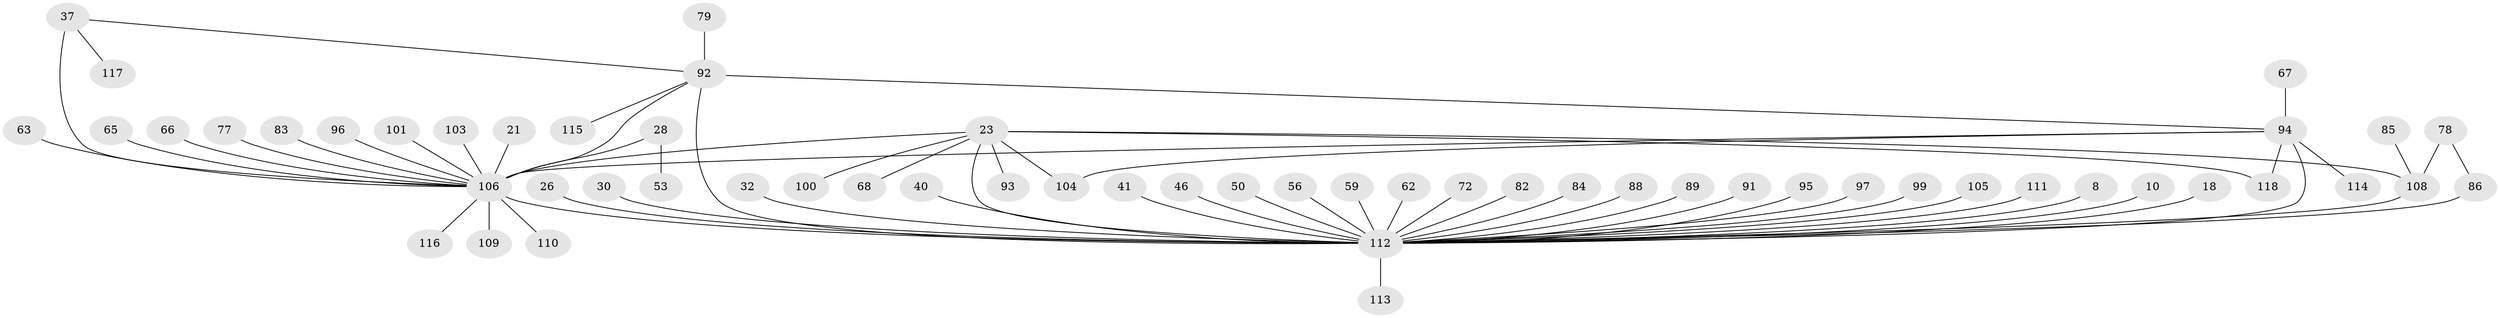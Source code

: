 // original degree distribution, {1: 0.423728813559322, 5: 0.01694915254237288, 24: 0.00847457627118644, 15: 0.00847457627118644, 10: 0.01694915254237288, 13: 0.01694915254237288, 3: 0.15254237288135594, 18: 0.00847457627118644, 11: 0.00847457627118644, 6: 0.0423728813559322, 4: 0.05084745762711865, 2: 0.2288135593220339, 7: 0.01694915254237288}
// Generated by graph-tools (version 1.1) at 2025/46/03/09/25 04:46:55]
// undirected, 59 vertices, 67 edges
graph export_dot {
graph [start="1"]
  node [color=gray90,style=filled];
  8;
  10;
  18;
  21;
  23 [super="+20"];
  26;
  28 [super="+22"];
  30;
  32;
  37;
  40;
  41;
  46;
  50;
  53;
  56;
  59 [super="+24"];
  62;
  63;
  65;
  66;
  67;
  68;
  72;
  77;
  78;
  79 [super="+73"];
  82;
  83;
  84;
  85;
  86 [super="+71"];
  88;
  89;
  91 [super="+49"];
  92 [super="+52"];
  93;
  94 [super="+29+64+70+81+80"];
  95;
  96 [super="+69"];
  97;
  99;
  100;
  101;
  103 [super="+90"];
  104 [super="+75+98"];
  105;
  106 [super="+27+54+74+44+102+2"];
  108 [super="+48+42+60+57"];
  109;
  110;
  111;
  112 [super="+107+6+25"];
  113;
  114 [super="+38"];
  115;
  116;
  117;
  118;
  8 -- 112;
  10 -- 112;
  18 -- 112;
  21 -- 106;
  23 -- 100;
  23 -- 68;
  23 -- 104 [weight=2];
  23 -- 106 [weight=2];
  23 -- 108 [weight=2];
  23 -- 118;
  23 -- 93;
  23 -- 112 [weight=2];
  26 -- 112;
  28 -- 53;
  28 -- 106 [weight=3];
  30 -- 112;
  32 -- 112;
  37 -- 106 [weight=3];
  37 -- 117;
  37 -- 92;
  40 -- 112;
  41 -- 112;
  46 -- 112;
  50 -- 112;
  56 -- 112;
  59 -- 112;
  62 -- 112;
  63 -- 106;
  65 -- 106;
  66 -- 106;
  67 -- 94;
  72 -- 112;
  77 -- 106;
  78 -- 108 [weight=2];
  78 -- 86;
  79 -- 92;
  82 -- 112;
  83 -- 106;
  84 -- 112;
  85 -- 108;
  86 -- 112;
  88 -- 112 [weight=2];
  89 -- 112 [weight=2];
  91 -- 112;
  92 -- 106;
  92 -- 112 [weight=4];
  92 -- 115;
  92 -- 94;
  94 -- 104 [weight=3];
  94 -- 118;
  94 -- 114;
  94 -- 106 [weight=3];
  94 -- 112 [weight=7];
  95 -- 112;
  96 -- 106;
  97 -- 112;
  99 -- 112;
  101 -- 106;
  103 -- 106;
  105 -- 112;
  106 -- 110;
  106 -- 109;
  106 -- 112 [weight=16];
  106 -- 116;
  108 -- 112 [weight=6];
  111 -- 112;
  112 -- 113;
}
